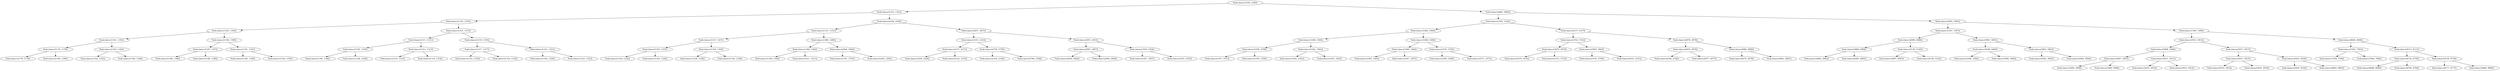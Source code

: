 digraph G{
1211798921 [label="Node{data=[3356, 3356]}"]
1211798921 -> 2000394383
2000394383 [label="Node{data=[1323, 1323]}"]
2000394383 -> 1340732618
1340732618 [label="Node{data=[1193, 1193]}"]
1340732618 -> 1909561611
1909561611 [label="Node{data=[1185, 1185]}"]
1909561611 -> 1834736741
1834736741 [label="Node{data=[1181, 1181]}"]
1834736741 -> 1183829665
1183829665 [label="Node{data=[1179, 1179]}"]
1183829665 -> 1186999582
1186999582 [label="Node{data=[1178, 1178]}"]
1183829665 -> 992279820
992279820 [label="Node{data=[1180, 1180]}"]
1834736741 -> 137340665
137340665 [label="Node{data=[1183, 1183]}"]
137340665 -> 820878235
820878235 [label="Node{data=[1182, 1182]}"]
137340665 -> 1996679237
1996679237 [label="Node{data=[1184, 1184]}"]
1909561611 -> 1800582964
1800582964 [label="Node{data=[1189, 1189]}"]
1800582964 -> 507501769
507501769 [label="Node{data=[1187, 1187]}"]
507501769 -> 1112718806
1112718806 [label="Node{data=[1186, 1186]}"]
507501769 -> 577905945
577905945 [label="Node{data=[1188, 1188]}"]
1800582964 -> 1558695284
1558695284 [label="Node{data=[1191, 1191]}"]
1558695284 -> 1012833205
1012833205 [label="Node{data=[1190, 1190]}"]
1558695284 -> 1807039973
1807039973 [label="Node{data=[1192, 1192]}"]
1340732618 -> 1490851687
1490851687 [label="Node{data=[1315, 1315]}"]
1490851687 -> 984771941
984771941 [label="Node{data=[1311, 1311]}"]
984771941 -> 1920588469
1920588469 [label="Node{data=[1195, 1195]}"]
1920588469 -> 811703050
811703050 [label="Node{data=[1194, 1194]}"]
1920588469 -> 205149646
205149646 [label="Node{data=[1228, 1228]}"]
984771941 -> 625657961
625657961 [label="Node{data=[1313, 1313]}"]
625657961 -> 425329159
425329159 [label="Node{data=[1312, 1312]}"]
625657961 -> 635401197
635401197 [label="Node{data=[1314, 1314]}"]
1490851687 -> 2073413309
2073413309 [label="Node{data=[1319, 1319]}"]
2073413309 -> 141512742
141512742 [label="Node{data=[1317, 1317]}"]
141512742 -> 1105994006
1105994006 [label="Node{data=[1316, 1316]}"]
141512742 -> 527590109
527590109 [label="Node{data=[1318, 1318]}"]
2073413309 -> 1250422688
1250422688 [label="Node{data=[1321, 1321]}"]
1250422688 -> 941320374
941320374 [label="Node{data=[1320, 1320]}"]
1250422688 -> 408885810
408885810 [label="Node{data=[1322, 1322]}"]
2000394383 -> 347596654
347596654 [label="Node{data=[2244, 2244]}"]
347596654 -> 1631121591
1631121591 [label="Node{data=[1331, 1331]}"]
1631121591 -> 42302206
42302206 [label="Node{data=[1327, 1327]}"]
42302206 -> 1651207702
1651207702 [label="Node{data=[1325, 1325]}"]
1651207702 -> 1229744546
1229744546 [label="Node{data=[1324, 1324]}"]
1651207702 -> 1868010868
1868010868 [label="Node{data=[1326, 1326]}"]
42302206 -> 1185698026
1185698026 [label="Node{data=[1329, 1329]}"]
1185698026 -> 2131664375
2131664375 [label="Node{data=[1328, 1328]}"]
1185698026 -> 1428552397
1428552397 [label="Node{data=[1330, 1330]}"]
1631121591 -> 109717800
109717800 [label="Node{data=[1480, 1480]}"]
109717800 -> 579146259
579146259 [label="Node{data=[1364, 1364]}"]
579146259 -> 703578769
703578769 [label="Node{data=[1358, 1358]}"]
579146259 -> 1407624947
1407624947 [label="Node{data=[1411, 1411]}"]
109717800 -> 82974414
82974414 [label="Node{data=[2004, 2004]}"]
82974414 -> 242059721
242059721 [label="Node{data=[1781, 1781]}"]
82974414 -> 1505831391
1505831391 [label="Node{data=[2202, 2202]}"]
347596654 -> 1073143082
1073143082 [label="Node{data=[2837, 2837]}"]
1073143082 -> 723974268
723974268 [label="Node{data=[2333, 2333]}"]
723974268 -> 1239879440
1239879440 [label="Node{data=[2271, 2271]}"]
1239879440 -> 431511586
431511586 [label="Node{data=[2258, 2258]}"]
1239879440 -> 271505842
271505842 [label="Node{data=[2332, 2332]}"]
723974268 -> 207038163
207038163 [label="Node{data=[2759, 2759]}"]
207038163 -> 2109286342
2109286342 [label="Node{data=[2334, 2334]}"]
207038163 -> 647694619
647694619 [label="Node{data=[2766, 2766]}"]
1073143082 -> 1075754803
1075754803 [label="Node{data=[2953, 2953]}"]
1075754803 -> 1967812701
1967812701 [label="Node{data=[2867, 2867]}"]
1967812701 -> 1106902565
1106902565 [label="Node{data=[2856, 2856]}"]
1967812701 -> 1062528208
1062528208 [label="Node{data=[2904, 2904]}"]
1075754803 -> 180779814
180779814 [label="Node{data=[3354, 3354]}"]
180779814 -> 749222587
749222587 [label="Node{data=[3307, 3307]}"]
180779814 -> 581886429
581886429 [label="Node{data=[3355, 3355]}"]
1211798921 -> 985985852
985985852 [label="Node{data=[4982, 4982]}"]
985985852 -> 56795145
56795145 [label="Node{data=[3392, 3392]}"]
56795145 -> 1852976956
1852976956 [label="Node{data=[3364, 3364]}"]
1852976956 -> 998742822
998742822 [label="Node{data=[3360, 3360]}"]
998742822 -> 650625657
650625657 [label="Node{data=[3358, 3358]}"]
650625657 -> 808672320
808672320 [label="Node{data=[3357, 3357]}"]
650625657 -> 1330093749
1330093749 [label="Node{data=[3359, 3359]}"]
998742822 -> 1218339536
1218339536 [label="Node{data=[3362, 3362]}"]
1218339536 -> 1355982256
1355982256 [label="Node{data=[3361, 3361]}"]
1218339536 -> 2057904822
2057904822 [label="Node{data=[3363, 3363]}"]
1852976956 -> 157858144
157858144 [label="Node{data=[3368, 3368]}"]
157858144 -> 853262975
853262975 [label="Node{data=[3366, 3366]}"]
853262975 -> 2011238065
2011238065 [label="Node{data=[3365, 3365]}"]
853262975 -> 1156460137
1156460137 [label="Node{data=[3367, 3367]}"]
157858144 -> 142683181
142683181 [label="Node{data=[3370, 3370]}"]
142683181 -> 1680203640
1680203640 [label="Node{data=[3369, 3369]}"]
142683181 -> 466534859
466534859 [label="Node{data=[3371, 3371]}"]
56795145 -> 786839997
786839997 [label="Node{data=[4157, 4157]}"]
786839997 -> 789022728
789022728 [label="Node{data=[3743, 3743]}"]
789022728 -> 1704156303
1704156303 [label="Node{data=[3670, 3670]}"]
1704156303 -> 138287471
138287471 [label="Node{data=[3470, 3470]}"]
1704156303 -> 394981892
394981892 [label="Node{data=[3723, 3723]}"]
789022728 -> 73301813
73301813 [label="Node{data=[3903, 3903]}"]
73301813 -> 2069249045
2069249045 [label="Node{data=[3756, 3756]}"]
73301813 -> 64730993
64730993 [label="Node{data=[4101, 4101]}"]
786839997 -> 1132556252
1132556252 [label="Node{data=[4978, 4978]}"]
1132556252 -> 877725518
877725518 [label="Node{data=[4976, 4976]}"]
877725518 -> 2125280069
2125280069 [label="Node{data=[4184, 4184]}"]
877725518 -> 546534366
546534366 [label="Node{data=[4977, 4977]}"]
1132556252 -> 1755584415
1755584415 [label="Node{data=[4980, 4980]}"]
1755584415 -> 1425213106
1425213106 [label="Node{data=[4979, 4979]}"]
1755584415 -> 1129521266
1129521266 [label="Node{data=[4981, 4981]}"]
985985852 -> 2019931717
2019931717 [label="Node{data=[5905, 5905]}"]
2019931717 -> 808803897
808803897 [label="Node{data=[5187, 5187]}"]
808803897 -> 2084509723
2084509723 [label="Node{data=[4986, 4986]}"]
2084509723 -> 641070942
641070942 [label="Node{data=[4984, 4984]}"]
641070942 -> 1933032003
1933032003 [label="Node{data=[4983, 4983]}"]
641070942 -> 1776940682
1776940682 [label="Node{data=[4985, 4985]}"]
2084509723 -> 1838339180
1838339180 [label="Node{data=[5120, 5120]}"]
1838339180 -> 1687441799
1687441799 [label="Node{data=[4987, 4987]}"]
1838339180 -> 708774644
708774644 [label="Node{data=[5156, 5156]}"]
808803897 -> 214230175
214230175 [label="Node{data=[5901, 5901]}"]
214230175 -> 1997431007
1997431007 [label="Node{data=[5448, 5448]}"]
1997431007 -> 827330512
827330512 [label="Node{data=[5384, 5384]}"]
1997431007 -> 1667947428
1667947428 [label="Node{data=[5900, 5900]}"]
214230175 -> 1218526026
1218526026 [label="Node{data=[5903, 5903]}"]
1218526026 -> 1278063129
1278063129 [label="Node{data=[5902, 5902]}"]
1218526026 -> 2100435651
2100435651 [label="Node{data=[5904, 5904]}"]
2019931717 -> 1211128122
1211128122 [label="Node{data=[7290, 7290]}"]
1211128122 -> 160059421
160059421 [label="Node{data=[5913, 5913]}"]
160059421 -> 672568911
672568911 [label="Node{data=[5909, 5909]}"]
672568911 -> 1159689612
1159689612 [label="Node{data=[5907, 5907]}"]
1159689612 -> 262938012
262938012 [label="Node{data=[5906, 5906]}"]
1159689612 -> 1425915596
1425915596 [label="Node{data=[5908, 5908]}"]
672568911 -> 1220931314
1220931314 [label="Node{data=[5911, 5911]}"]
1220931314 -> 1984446835
1984446835 [label="Node{data=[5910, 5910]}"]
1220931314 -> 434631387
434631387 [label="Node{data=[5912, 5912]}"]
160059421 -> 550843637
550843637 [label="Node{data=[5917, 5917]}"]
550843637 -> 1191242851
1191242851 [label="Node{data=[5915, 5915]}"]
1191242851 -> 1937206825
1937206825 [label="Node{data=[5914, 5914]}"]
1191242851 -> 1436560310
1436560310 [label="Node{data=[5916, 5916]}"]
550843637 -> 1557909355
1557909355 [label="Node{data=[5919, 5919]}"]
1557909355 -> 477647719
477647719 [label="Node{data=[5918, 5918]}"]
1557909355 -> 1412849895
1412849895 [label="Node{data=[6805, 6805]}"]
1211128122 -> 10427468
10427468 [label="Node{data=[8646, 8646]}"]
10427468 -> 45956003
45956003 [label="Node{data=[7583, 7583]}"]
45956003 -> 1543549944
1543549944 [label="Node{data=[7309, 7309]}"]
45956003 -> 995545543
995545543 [label="Node{data=[7946, 7946]}"]
10427468 -> 1129568157
1129568157 [label="Node{data=[9113, 9113]}"]
1129568157 -> 685284471
685284471 [label="Node{data=[8730, 8730]}"]
685284471 -> 1897817575
1897817575 [label="Node{data=[8686, 8686]}"]
685284471 -> 2085309162
2085309162 [label="Node{data=[8766, 8766]}"]
1129568157 -> 561616321
561616321 [label="Node{data=[9739, 9739]}"]
561616321 -> 1294900925
1294900925 [label="Node{data=[9177, 9177]}"]
561616321 -> 1327360930
1327360930 [label="Node{data=[9866, 9866]}"]
}
